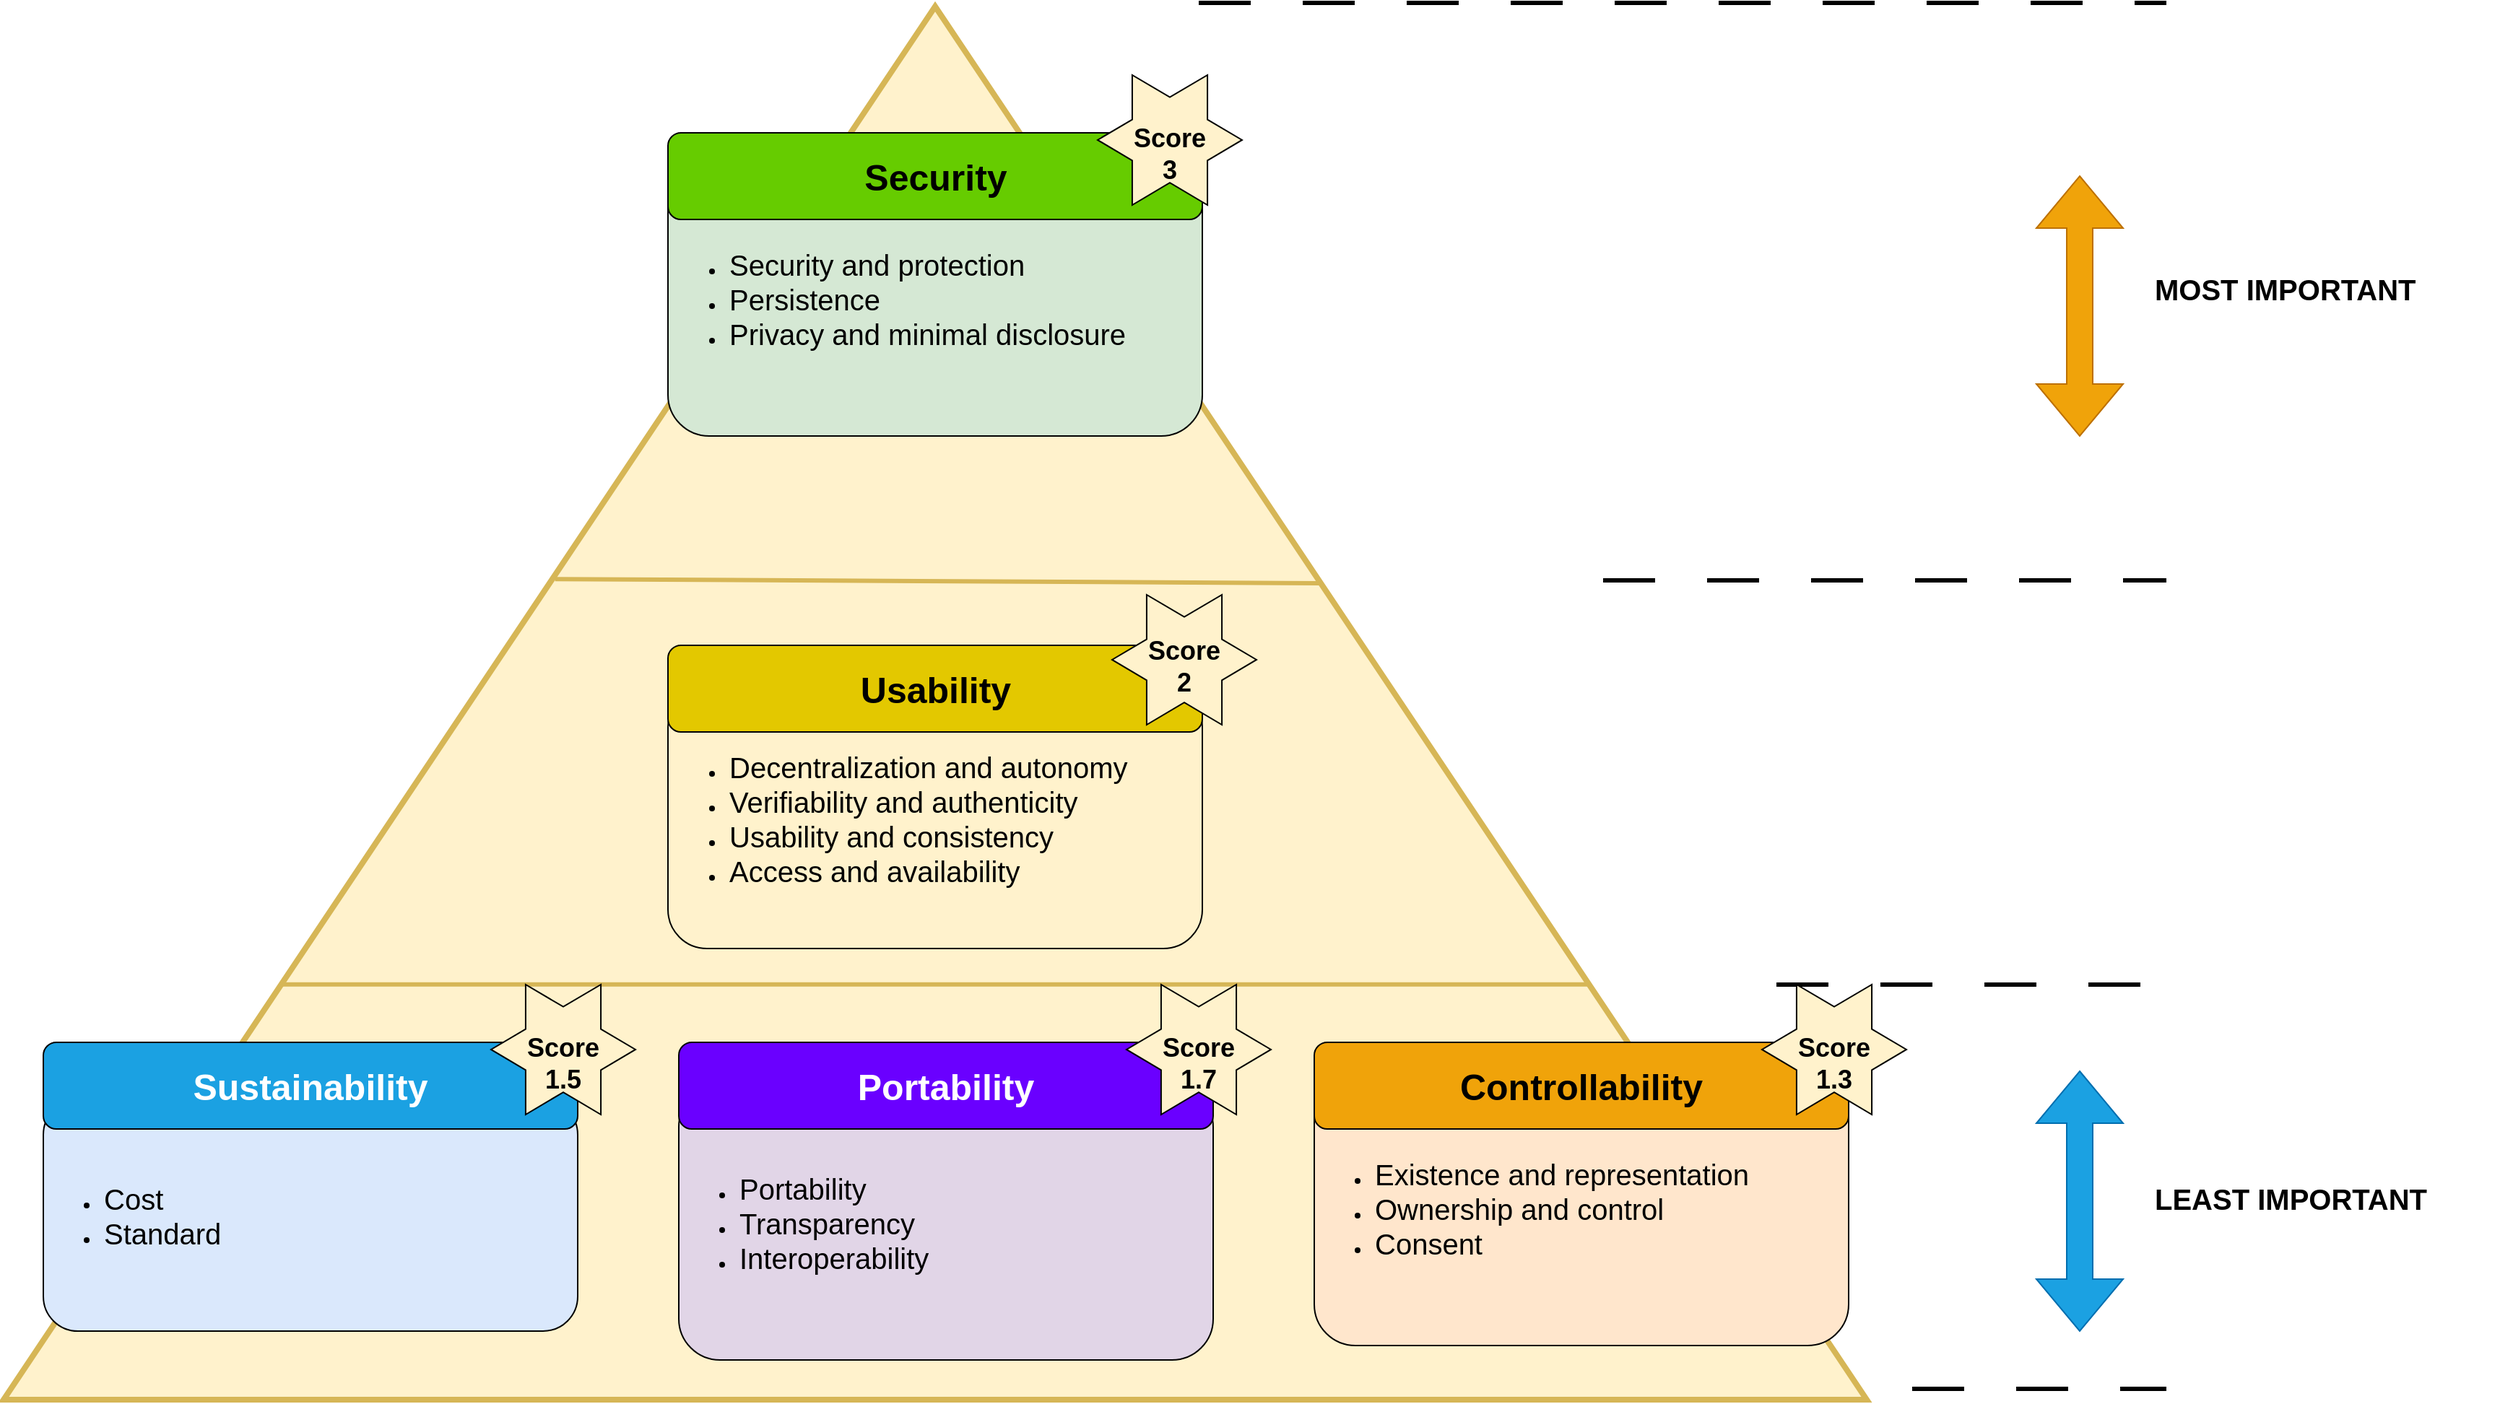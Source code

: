 <mxfile version="26.0.15">
  <diagram name="Page-1" id="2j5vSiNTkpatXlzzMhgc">
    <mxGraphModel dx="3380" dy="2970" grid="1" gridSize="10" guides="1" tooltips="1" connect="1" arrows="1" fold="1" page="1" pageScale="1" pageWidth="850" pageHeight="1100" math="0" shadow="0">
      <root>
        <mxCell id="0" />
        <mxCell id="1" parent="0" />
        <mxCell id="ZG7zhAtK2hLYOuGeVFsb-1" value="" style="endArrow=none;html=1;rounded=0;exitX=0.298;exitY=0.15;exitDx=0;exitDy=0;exitPerimeter=0;fillColor=#fff2cc;strokeColor=#000000;strokeWidth=3;dashed=1;dashPattern=12 12;" edge="1" parent="1">
          <mxGeometry width="50" height="50" relative="1" as="geometry">
            <mxPoint x="1190" y="960" as="sourcePoint" />
            <mxPoint x="1510" y="960" as="targetPoint" />
          </mxGeometry>
        </mxCell>
        <mxCell id="ZG7zhAtK2hLYOuGeVFsb-2" value="" style="triangle;whiteSpace=wrap;html=1;rotation=-90;fillColor=#fff2cc;strokeColor=#d6b656;strokeWidth=4;" vertex="1" parent="1">
          <mxGeometry x="175" y="-160" width="965" height="1290" as="geometry" />
        </mxCell>
        <mxCell id="ZG7zhAtK2hLYOuGeVFsb-3" value="&lt;div style=&quot;line-height: 200%;&quot; align=&quot;right&quot;&gt;&lt;span style=&quot;color: rgb(0, 0, 0);&quot;&gt;&lt;b&gt;&lt;font style=&quot;font-size: 20px;&quot;&gt;MOST IMPORTANT&lt;/font&gt;&lt;/b&gt;&lt;/span&gt;&lt;br&gt;&lt;/div&gt;" style="text;whiteSpace=wrap;html=1;" vertex="1" parent="1">
          <mxGeometry x="1500" y="180" width="240" height="60" as="geometry" />
        </mxCell>
        <mxCell id="ZG7zhAtK2hLYOuGeVFsb-4" value="&lt;div style=&quot;line-height: 200%;&quot; align=&quot;right&quot;&gt;&lt;b&gt;&lt;font style=&quot;font-size: 20px; color: rgb(0, 0, 0);&quot;&gt;LEAST IMPORTANT&lt;/font&gt;&lt;span style=&quot;color: rgba(0, 0, 0, 0);&quot;&gt;&lt;span style=&quot;color: rgba(0, 0, 0, 0);&quot;&gt;&lt;br&gt;&lt;/span&gt;&lt;/span&gt;&lt;/b&gt;&lt;/div&gt;" style="text;whiteSpace=wrap;html=1;" vertex="1" parent="1">
          <mxGeometry x="1500" y="810" width="240" height="60" as="geometry" />
        </mxCell>
        <mxCell id="ZG7zhAtK2hLYOuGeVFsb-5" value="" style="endArrow=none;html=1;rounded=0;entryX=0.586;entryY=0.707;entryDx=0;entryDy=0;entryPerimeter=0;exitX=0.589;exitY=0.296;exitDx=0;exitDy=0;exitPerimeter=0;fillColor=#fff2cc;strokeColor=#d6b656;strokeWidth=3;" edge="1" parent="1" source="ZG7zhAtK2hLYOuGeVFsb-2" target="ZG7zhAtK2hLYOuGeVFsb-2">
          <mxGeometry width="50" height="50" relative="1" as="geometry">
            <mxPoint x="1020" y="480" as="sourcePoint" />
            <mxPoint x="1070" y="430" as="targetPoint" />
          </mxGeometry>
        </mxCell>
        <mxCell id="ZG7zhAtK2hLYOuGeVFsb-6" value="" style="endArrow=none;html=1;rounded=0;entryX=0.298;entryY=0.851;entryDx=0;entryDy=0;entryPerimeter=0;exitX=0.298;exitY=0.15;exitDx=0;exitDy=0;exitPerimeter=0;fillColor=#fff2cc;strokeColor=#d6b656;strokeWidth=3;" edge="1" parent="1" source="ZG7zhAtK2hLYOuGeVFsb-2" target="ZG7zhAtK2hLYOuGeVFsb-2">
          <mxGeometry width="50" height="50" relative="1" as="geometry">
            <mxPoint x="580" y="680" as="sourcePoint" />
            <mxPoint x="1111" y="683" as="targetPoint" />
          </mxGeometry>
        </mxCell>
        <mxCell id="ZG7zhAtK2hLYOuGeVFsb-7" value="&lt;div align=&quot;left&quot;&gt;&lt;ul&gt;&lt;li&gt;&lt;font style=&quot;font-size: 20px;&quot;&gt;Existence and representation&lt;/font&gt;&lt;/li&gt;&lt;li&gt;&lt;font style=&quot;font-size: 20px;&quot;&gt;Ownership and control&lt;/font&gt;&lt;/li&gt;&lt;li&gt;&lt;font style=&quot;font-size: 20px;&quot;&gt;Consent&lt;/font&gt;&lt;/li&gt;&lt;/ul&gt;&lt;/div&gt;" style="rounded=1;whiteSpace=wrap;html=1;align=left;fillColor=#ffe6cc;strokeColor=#000000;" vertex="1" parent="1">
          <mxGeometry x="920" y="740" width="370" height="190" as="geometry" />
        </mxCell>
        <mxCell id="ZG7zhAtK2hLYOuGeVFsb-8" value="&lt;div align=&quot;left&quot;&gt;&lt;ul&gt;&lt;li&gt;&lt;font style=&quot;font-size: 20px;&quot;&gt;Security and protection&lt;/font&gt;&lt;/li&gt;&lt;li&gt;&lt;font style=&quot;font-size: 20px;&quot;&gt;Persistence&lt;/font&gt;&lt;/li&gt;&lt;li&gt;&lt;font style=&quot;font-size: 20px;&quot;&gt;Privacy and minimal disclosure&lt;/font&gt;&lt;/li&gt;&lt;/ul&gt;&lt;/div&gt;" style="rounded=1;whiteSpace=wrap;html=1;align=left;fillColor=#d5e8d4;strokeColor=#000000;" vertex="1" parent="1">
          <mxGeometry x="472.5" y="110" width="370" height="190" as="geometry" />
        </mxCell>
        <mxCell id="ZG7zhAtK2hLYOuGeVFsb-9" value="&lt;div align=&quot;left&quot;&gt;&lt;ul&gt;&lt;li&gt;&lt;font style=&quot;font-size: 20px;&quot;&gt;Decentralization and autonomy&lt;/font&gt;&lt;/li&gt;&lt;li&gt;&lt;font style=&quot;font-size: 20px;&quot;&gt;Verifiability and authenticity&lt;/font&gt;&lt;/li&gt;&lt;li&gt;&lt;font style=&quot;font-size: 20px;&quot;&gt;Usability and consistency&lt;/font&gt;&lt;/li&gt;&lt;li&gt;&lt;font style=&quot;font-size: 20px;&quot;&gt;Access and availability&lt;/font&gt;&lt;/li&gt;&lt;/ul&gt;&lt;/div&gt;" style="rounded=1;whiteSpace=wrap;html=1;align=left;fillColor=#fff2cc;strokeColor=#000000;" vertex="1" parent="1">
          <mxGeometry x="472.5" y="475" width="370" height="180" as="geometry" />
        </mxCell>
        <mxCell id="ZG7zhAtK2hLYOuGeVFsb-10" value="&lt;b&gt;&lt;font style=&quot;font-size: 25px;&quot;&gt;Controllability&lt;/font&gt;&lt;/b&gt;" style="rounded=1;whiteSpace=wrap;html=1;fillColor=#f0a30a;fontColor=#000000;strokeColor=#000000;" vertex="1" parent="1">
          <mxGeometry x="920" y="720" width="370" height="60" as="geometry" />
        </mxCell>
        <mxCell id="ZG7zhAtK2hLYOuGeVFsb-11" value="&lt;div&gt;&lt;b&gt;&lt;font style=&quot;font-size: 25px;&quot;&gt;Usability&lt;/font&gt;&lt;/b&gt;&lt;br&gt;&lt;/div&gt;" style="rounded=1;whiteSpace=wrap;html=1;fillColor=#e3c800;fontColor=#000000;strokeColor=#000000;" vertex="1" parent="1">
          <mxGeometry x="472.5" y="445" width="370" height="60" as="geometry" />
        </mxCell>
        <mxCell id="ZG7zhAtK2hLYOuGeVFsb-12" value="&lt;span style=&quot;color: rgb(0, 0, 0);&quot;&gt;&lt;b&gt;&lt;font style=&quot;font-size: 25px;&quot;&gt;Security&lt;font&gt;&lt;br&gt;&lt;/font&gt;&lt;/font&gt;&lt;/b&gt;&lt;/span&gt;" style="rounded=1;whiteSpace=wrap;html=1;fillColor=#66CC00;strokeColor=#000000;fontColor=#ffffff;" vertex="1" parent="1">
          <mxGeometry x="472.5" y="90" width="370" height="60" as="geometry" />
        </mxCell>
        <mxCell id="ZG7zhAtK2hLYOuGeVFsb-13" value="&lt;div align=&quot;left&quot;&gt;&lt;ul&gt;&lt;li&gt;&lt;font style=&quot;font-size: 20px;&quot;&gt;Cost&lt;/font&gt;&lt;/li&gt;&lt;li&gt;&lt;div&gt;&lt;font style=&quot;font-size: 20px;&quot;&gt;Standard&lt;/font&gt;&lt;/div&gt;&lt;/li&gt;&lt;/ul&gt;&lt;/div&gt;" style="rounded=1;whiteSpace=wrap;html=1;fillColor=#dae8fc;strokeColor=#000000;align=left;" vertex="1" parent="1">
          <mxGeometry x="40" y="760" width="370" height="160" as="geometry" />
        </mxCell>
        <mxCell id="ZG7zhAtK2hLYOuGeVFsb-14" value="&lt;div align=&quot;left&quot;&gt;&lt;ul&gt;&lt;li&gt;&lt;font style=&quot;font-size: 20px;&quot;&gt;Portability&lt;/font&gt;&lt;/li&gt;&lt;li&gt;&lt;font style=&quot;font-size: 20px;&quot;&gt;Transparency&lt;/font&gt;&lt;/li&gt;&lt;li&gt;&lt;font style=&quot;font-size: 20px;&quot;&gt;Interoperability&lt;/font&gt;&lt;/li&gt;&lt;/ul&gt;&lt;/div&gt;" style="rounded=1;whiteSpace=wrap;html=1;align=left;fillColor=#e1d5e7;strokeColor=#000000;" vertex="1" parent="1">
          <mxGeometry x="480" y="750" width="370" height="190" as="geometry" />
        </mxCell>
        <mxCell id="ZG7zhAtK2hLYOuGeVFsb-15" value="&lt;b&gt;&lt;font style=&quot;font-size: 25px;&quot;&gt;Portability&lt;/font&gt;&lt;/b&gt;" style="rounded=1;whiteSpace=wrap;html=1;fillColor=#6a00ff;fontColor=#ffffff;strokeColor=#000000;" vertex="1" parent="1">
          <mxGeometry x="480" y="720" width="370" height="60" as="geometry" />
        </mxCell>
        <mxCell id="ZG7zhAtK2hLYOuGeVFsb-16" value="&lt;font style=&quot;font-size: 25px;&quot;&gt;&lt;b&gt;Sustainability&lt;/b&gt;&lt;/font&gt;" style="rounded=1;whiteSpace=wrap;html=1;fillColor=#1ba1e2;fontColor=#ffffff;strokeColor=#000000;" vertex="1" parent="1">
          <mxGeometry x="40" y="720" width="370" height="60" as="geometry" />
        </mxCell>
        <mxCell id="ZG7zhAtK2hLYOuGeVFsb-17" value="" style="shape=doubleArrow;whiteSpace=wrap;html=1;rotation=90;fillColor=#1ba1e2;strokeColor=#006EAF;fontColor=#ffffff;" vertex="1" parent="1">
          <mxGeometry x="1360" y="800" width="180" height="60" as="geometry" />
        </mxCell>
        <mxCell id="ZG7zhAtK2hLYOuGeVFsb-18" value="" style="shape=doubleArrow;whiteSpace=wrap;html=1;rotation=90;fillColor=#f0a30a;fontColor=#000000;strokeColor=#BD7000;" vertex="1" parent="1">
          <mxGeometry x="1360" y="180" width="180" height="60" as="geometry" />
        </mxCell>
        <mxCell id="ZG7zhAtK2hLYOuGeVFsb-19" value="" style="endArrow=none;html=1;rounded=0;fillColor=#fff2cc;strokeColor=#000000;strokeWidth=3;dashed=1;dashPattern=12 12;" edge="1" parent="1">
          <mxGeometry width="50" height="50" relative="1" as="geometry">
            <mxPoint x="1240" y="680" as="sourcePoint" />
            <mxPoint x="1510" y="680" as="targetPoint" />
          </mxGeometry>
        </mxCell>
        <mxCell id="ZG7zhAtK2hLYOuGeVFsb-20" value="" style="endArrow=none;html=1;rounded=0;fillColor=#fff2cc;strokeColor=#000000;strokeWidth=3;dashed=1;dashPattern=12 12;" edge="1" parent="1">
          <mxGeometry width="50" height="50" relative="1" as="geometry">
            <mxPoint x="1120" y="400" as="sourcePoint" />
            <mxPoint x="1510" y="400" as="targetPoint" />
          </mxGeometry>
        </mxCell>
        <mxCell id="ZG7zhAtK2hLYOuGeVFsb-21" value="" style="endArrow=none;html=1;rounded=0;fillColor=#fff2cc;strokeColor=#000000;strokeWidth=3;dashed=1;dashPattern=12 12;" edge="1" parent="1">
          <mxGeometry width="50" height="50" relative="1" as="geometry">
            <mxPoint x="840" as="sourcePoint" />
            <mxPoint x="1510" as="targetPoint" />
          </mxGeometry>
        </mxCell>
        <mxCell id="ZG7zhAtK2hLYOuGeVFsb-22" value="" style="verticalLabelPosition=bottom;verticalAlign=top;html=1;shape=mxgraph.basic.6_point_star;fillColor=#fff2cc;strokeColor=#000000;" vertex="1" parent="1">
          <mxGeometry x="770" y="50" width="100" height="90" as="geometry" />
        </mxCell>
        <mxCell id="ZG7zhAtK2hLYOuGeVFsb-23" value="&lt;font style=&quot;font-size: 18px;&quot;&gt;&lt;b&gt;&lt;font&gt;Score 3&lt;/font&gt;&lt;/b&gt;&lt;/font&gt;" style="text;html=1;align=center;verticalAlign=middle;whiteSpace=wrap;rounded=0;" vertex="1" parent="1">
          <mxGeometry x="790" y="90" width="60" height="30" as="geometry" />
        </mxCell>
        <mxCell id="ZG7zhAtK2hLYOuGeVFsb-26" value="" style="verticalLabelPosition=bottom;verticalAlign=top;html=1;shape=mxgraph.basic.6_point_star;fillColor=#fff2cc;strokeColor=#000000;" vertex="1" parent="1">
          <mxGeometry x="780" y="410" width="100" height="90" as="geometry" />
        </mxCell>
        <mxCell id="ZG7zhAtK2hLYOuGeVFsb-28" value="" style="verticalLabelPosition=bottom;verticalAlign=top;html=1;shape=mxgraph.basic.6_point_star;fillColor=#fff2cc;strokeColor=#000000;" vertex="1" parent="1">
          <mxGeometry x="790" y="680" width="100" height="90" as="geometry" />
        </mxCell>
        <mxCell id="ZG7zhAtK2hLYOuGeVFsb-30" value="&lt;font style=&quot;font-size: 18px;&quot;&gt;&lt;b&gt;&lt;font&gt;Score 2&lt;/font&gt;&lt;/b&gt;&lt;/font&gt;" style="text;html=1;align=center;verticalAlign=middle;whiteSpace=wrap;rounded=0;" vertex="1" parent="1">
          <mxGeometry x="800" y="445" width="60" height="30" as="geometry" />
        </mxCell>
        <mxCell id="ZG7zhAtK2hLYOuGeVFsb-31" value="&lt;font style=&quot;font-size: 18px;&quot;&gt;&lt;b&gt;&lt;font&gt;Score 1.7&lt;/font&gt;&lt;/b&gt;&lt;/font&gt;" style="text;html=1;align=center;verticalAlign=middle;whiteSpace=wrap;rounded=0;" vertex="1" parent="1">
          <mxGeometry x="810" y="720" width="60" height="30" as="geometry" />
        </mxCell>
        <mxCell id="ZG7zhAtK2hLYOuGeVFsb-32" value="" style="verticalLabelPosition=bottom;verticalAlign=top;html=1;shape=mxgraph.basic.6_point_star;fillColor=#fff2cc;strokeColor=#000000;" vertex="1" parent="1">
          <mxGeometry x="350" y="680" width="100" height="90" as="geometry" />
        </mxCell>
        <mxCell id="ZG7zhAtK2hLYOuGeVFsb-33" value="&lt;font style=&quot;font-size: 18px;&quot;&gt;&lt;b&gt;&lt;font&gt;Score 1.5&lt;/font&gt;&lt;/b&gt;&lt;/font&gt;" style="text;html=1;align=center;verticalAlign=middle;whiteSpace=wrap;rounded=0;" vertex="1" parent="1">
          <mxGeometry x="370" y="720" width="60" height="30" as="geometry" />
        </mxCell>
        <mxCell id="ZG7zhAtK2hLYOuGeVFsb-34" value="" style="verticalLabelPosition=bottom;verticalAlign=top;html=1;shape=mxgraph.basic.6_point_star;fillColor=#fff2cc;strokeColor=#000000;" vertex="1" parent="1">
          <mxGeometry x="1230" y="680" width="100" height="90" as="geometry" />
        </mxCell>
        <mxCell id="ZG7zhAtK2hLYOuGeVFsb-35" value="&lt;font style=&quot;font-size: 18px;&quot;&gt;&lt;b&gt;&lt;font&gt;Score 1.3&lt;/font&gt;&lt;/b&gt;&lt;/font&gt;" style="text;html=1;align=center;verticalAlign=middle;whiteSpace=wrap;rounded=0;" vertex="1" parent="1">
          <mxGeometry x="1250" y="720" width="60" height="30" as="geometry" />
        </mxCell>
      </root>
    </mxGraphModel>
  </diagram>
</mxfile>

